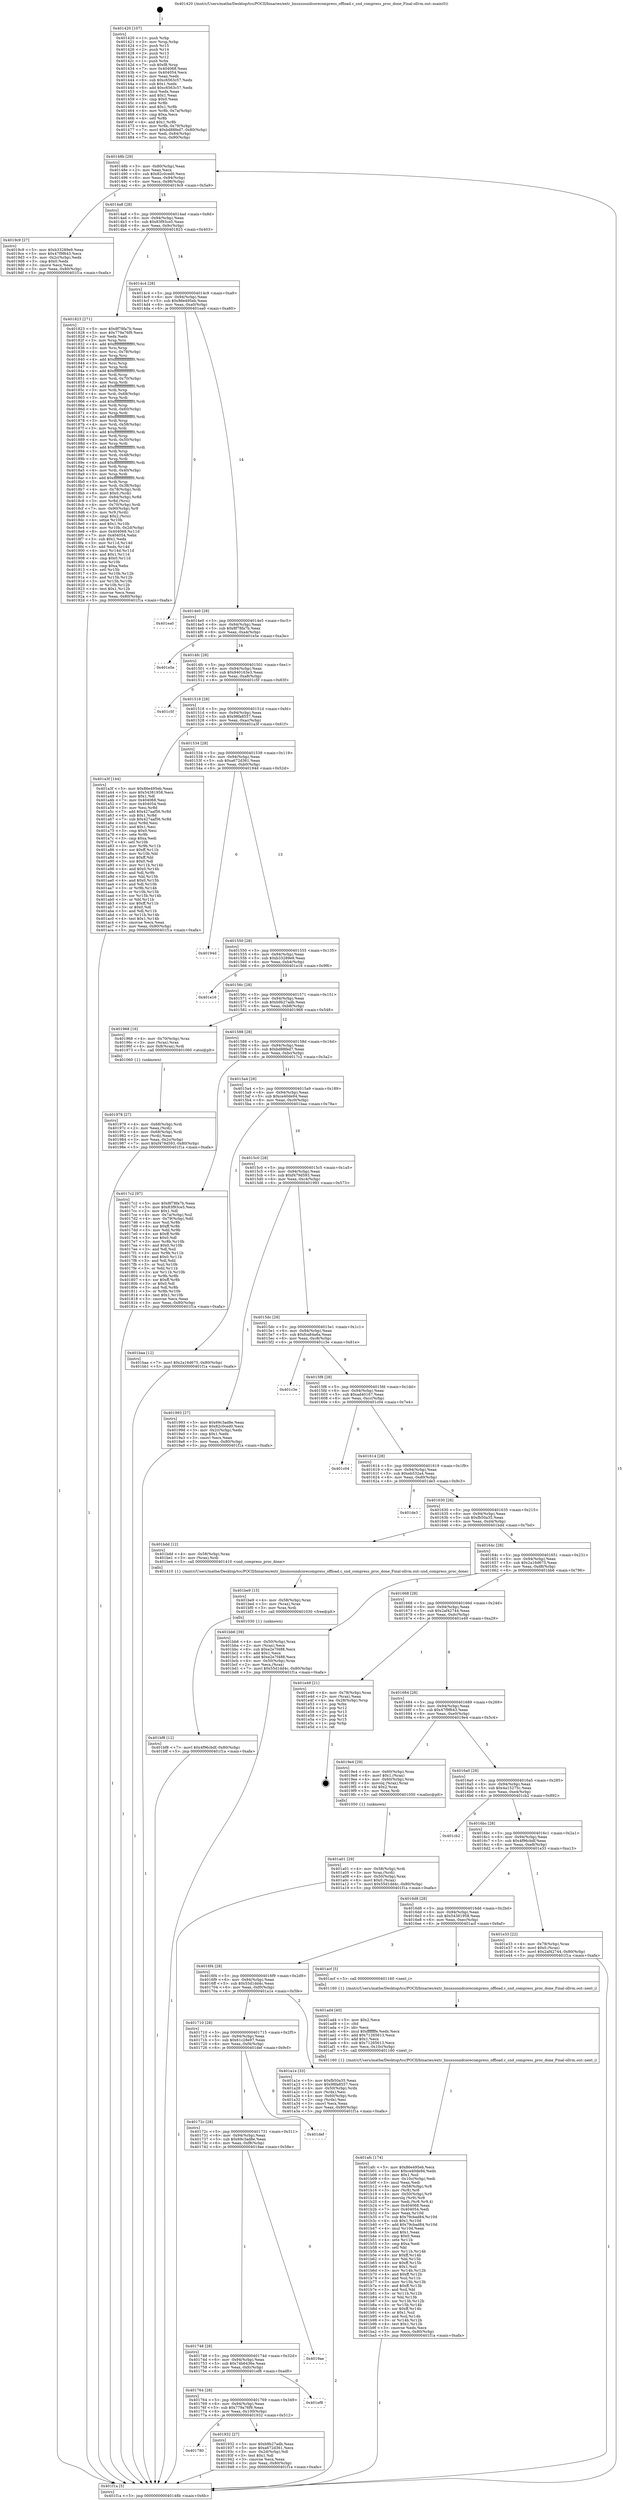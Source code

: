 digraph "0x401420" {
  label = "0x401420 (/mnt/c/Users/mathe/Desktop/tcc/POCII/binaries/extr_linuxsoundcorecompress_offload.c_snd_compress_proc_done_Final-ollvm.out::main(0))"
  labelloc = "t"
  node[shape=record]

  Entry [label="",width=0.3,height=0.3,shape=circle,fillcolor=black,style=filled]
  "0x40148b" [label="{
     0x40148b [29]\l
     | [instrs]\l
     &nbsp;&nbsp;0x40148b \<+3\>: mov -0x80(%rbp),%eax\l
     &nbsp;&nbsp;0x40148e \<+2\>: mov %eax,%ecx\l
     &nbsp;&nbsp;0x401490 \<+6\>: sub $0x82c0ced0,%ecx\l
     &nbsp;&nbsp;0x401496 \<+6\>: mov %eax,-0x94(%rbp)\l
     &nbsp;&nbsp;0x40149c \<+6\>: mov %ecx,-0x98(%rbp)\l
     &nbsp;&nbsp;0x4014a2 \<+6\>: je 00000000004019c9 \<main+0x5a9\>\l
  }"]
  "0x4019c9" [label="{
     0x4019c9 [27]\l
     | [instrs]\l
     &nbsp;&nbsp;0x4019c9 \<+5\>: mov $0xb33289e9,%eax\l
     &nbsp;&nbsp;0x4019ce \<+5\>: mov $0x47f9f643,%ecx\l
     &nbsp;&nbsp;0x4019d3 \<+3\>: mov -0x2c(%rbp),%edx\l
     &nbsp;&nbsp;0x4019d6 \<+3\>: cmp $0x0,%edx\l
     &nbsp;&nbsp;0x4019d9 \<+3\>: cmove %ecx,%eax\l
     &nbsp;&nbsp;0x4019dc \<+3\>: mov %eax,-0x80(%rbp)\l
     &nbsp;&nbsp;0x4019df \<+5\>: jmp 0000000000401f1a \<main+0xafa\>\l
  }"]
  "0x4014a8" [label="{
     0x4014a8 [28]\l
     | [instrs]\l
     &nbsp;&nbsp;0x4014a8 \<+5\>: jmp 00000000004014ad \<main+0x8d\>\l
     &nbsp;&nbsp;0x4014ad \<+6\>: mov -0x94(%rbp),%eax\l
     &nbsp;&nbsp;0x4014b3 \<+5\>: sub $0x83f93ce5,%eax\l
     &nbsp;&nbsp;0x4014b8 \<+6\>: mov %eax,-0x9c(%rbp)\l
     &nbsp;&nbsp;0x4014be \<+6\>: je 0000000000401823 \<main+0x403\>\l
  }"]
  Exit [label="",width=0.3,height=0.3,shape=circle,fillcolor=black,style=filled,peripheries=2]
  "0x401823" [label="{
     0x401823 [271]\l
     | [instrs]\l
     &nbsp;&nbsp;0x401823 \<+5\>: mov $0x8f78fa7b,%eax\l
     &nbsp;&nbsp;0x401828 \<+5\>: mov $0x779a76f9,%ecx\l
     &nbsp;&nbsp;0x40182d \<+2\>: xor %edx,%edx\l
     &nbsp;&nbsp;0x40182f \<+3\>: mov %rsp,%rsi\l
     &nbsp;&nbsp;0x401832 \<+4\>: add $0xfffffffffffffff0,%rsi\l
     &nbsp;&nbsp;0x401836 \<+3\>: mov %rsi,%rsp\l
     &nbsp;&nbsp;0x401839 \<+4\>: mov %rsi,-0x78(%rbp)\l
     &nbsp;&nbsp;0x40183d \<+3\>: mov %rsp,%rsi\l
     &nbsp;&nbsp;0x401840 \<+4\>: add $0xfffffffffffffff0,%rsi\l
     &nbsp;&nbsp;0x401844 \<+3\>: mov %rsi,%rsp\l
     &nbsp;&nbsp;0x401847 \<+3\>: mov %rsp,%rdi\l
     &nbsp;&nbsp;0x40184a \<+4\>: add $0xfffffffffffffff0,%rdi\l
     &nbsp;&nbsp;0x40184e \<+3\>: mov %rdi,%rsp\l
     &nbsp;&nbsp;0x401851 \<+4\>: mov %rdi,-0x70(%rbp)\l
     &nbsp;&nbsp;0x401855 \<+3\>: mov %rsp,%rdi\l
     &nbsp;&nbsp;0x401858 \<+4\>: add $0xfffffffffffffff0,%rdi\l
     &nbsp;&nbsp;0x40185c \<+3\>: mov %rdi,%rsp\l
     &nbsp;&nbsp;0x40185f \<+4\>: mov %rdi,-0x68(%rbp)\l
     &nbsp;&nbsp;0x401863 \<+3\>: mov %rsp,%rdi\l
     &nbsp;&nbsp;0x401866 \<+4\>: add $0xfffffffffffffff0,%rdi\l
     &nbsp;&nbsp;0x40186a \<+3\>: mov %rdi,%rsp\l
     &nbsp;&nbsp;0x40186d \<+4\>: mov %rdi,-0x60(%rbp)\l
     &nbsp;&nbsp;0x401871 \<+3\>: mov %rsp,%rdi\l
     &nbsp;&nbsp;0x401874 \<+4\>: add $0xfffffffffffffff0,%rdi\l
     &nbsp;&nbsp;0x401878 \<+3\>: mov %rdi,%rsp\l
     &nbsp;&nbsp;0x40187b \<+4\>: mov %rdi,-0x58(%rbp)\l
     &nbsp;&nbsp;0x40187f \<+3\>: mov %rsp,%rdi\l
     &nbsp;&nbsp;0x401882 \<+4\>: add $0xfffffffffffffff0,%rdi\l
     &nbsp;&nbsp;0x401886 \<+3\>: mov %rdi,%rsp\l
     &nbsp;&nbsp;0x401889 \<+4\>: mov %rdi,-0x50(%rbp)\l
     &nbsp;&nbsp;0x40188d \<+3\>: mov %rsp,%rdi\l
     &nbsp;&nbsp;0x401890 \<+4\>: add $0xfffffffffffffff0,%rdi\l
     &nbsp;&nbsp;0x401894 \<+3\>: mov %rdi,%rsp\l
     &nbsp;&nbsp;0x401897 \<+4\>: mov %rdi,-0x48(%rbp)\l
     &nbsp;&nbsp;0x40189b \<+3\>: mov %rsp,%rdi\l
     &nbsp;&nbsp;0x40189e \<+4\>: add $0xfffffffffffffff0,%rdi\l
     &nbsp;&nbsp;0x4018a2 \<+3\>: mov %rdi,%rsp\l
     &nbsp;&nbsp;0x4018a5 \<+4\>: mov %rdi,-0x40(%rbp)\l
     &nbsp;&nbsp;0x4018a9 \<+3\>: mov %rsp,%rdi\l
     &nbsp;&nbsp;0x4018ac \<+4\>: add $0xfffffffffffffff0,%rdi\l
     &nbsp;&nbsp;0x4018b0 \<+3\>: mov %rdi,%rsp\l
     &nbsp;&nbsp;0x4018b3 \<+4\>: mov %rdi,-0x38(%rbp)\l
     &nbsp;&nbsp;0x4018b7 \<+4\>: mov -0x78(%rbp),%rdi\l
     &nbsp;&nbsp;0x4018bb \<+6\>: movl $0x0,(%rdi)\l
     &nbsp;&nbsp;0x4018c1 \<+7\>: mov -0x84(%rbp),%r8d\l
     &nbsp;&nbsp;0x4018c8 \<+3\>: mov %r8d,(%rsi)\l
     &nbsp;&nbsp;0x4018cb \<+4\>: mov -0x70(%rbp),%rdi\l
     &nbsp;&nbsp;0x4018cf \<+7\>: mov -0x90(%rbp),%r9\l
     &nbsp;&nbsp;0x4018d6 \<+3\>: mov %r9,(%rdi)\l
     &nbsp;&nbsp;0x4018d9 \<+3\>: cmpl $0x2,(%rsi)\l
     &nbsp;&nbsp;0x4018dc \<+4\>: setne %r10b\l
     &nbsp;&nbsp;0x4018e0 \<+4\>: and $0x1,%r10b\l
     &nbsp;&nbsp;0x4018e4 \<+4\>: mov %r10b,-0x2d(%rbp)\l
     &nbsp;&nbsp;0x4018e8 \<+8\>: mov 0x404068,%r11d\l
     &nbsp;&nbsp;0x4018f0 \<+7\>: mov 0x404054,%ebx\l
     &nbsp;&nbsp;0x4018f7 \<+3\>: sub $0x1,%edx\l
     &nbsp;&nbsp;0x4018fa \<+3\>: mov %r11d,%r14d\l
     &nbsp;&nbsp;0x4018fd \<+3\>: add %edx,%r14d\l
     &nbsp;&nbsp;0x401900 \<+4\>: imul %r14d,%r11d\l
     &nbsp;&nbsp;0x401904 \<+4\>: and $0x1,%r11d\l
     &nbsp;&nbsp;0x401908 \<+4\>: cmp $0x0,%r11d\l
     &nbsp;&nbsp;0x40190c \<+4\>: sete %r10b\l
     &nbsp;&nbsp;0x401910 \<+3\>: cmp $0xa,%ebx\l
     &nbsp;&nbsp;0x401913 \<+4\>: setl %r15b\l
     &nbsp;&nbsp;0x401917 \<+3\>: mov %r10b,%r12b\l
     &nbsp;&nbsp;0x40191a \<+3\>: and %r15b,%r12b\l
     &nbsp;&nbsp;0x40191d \<+3\>: xor %r15b,%r10b\l
     &nbsp;&nbsp;0x401920 \<+3\>: or %r10b,%r12b\l
     &nbsp;&nbsp;0x401923 \<+4\>: test $0x1,%r12b\l
     &nbsp;&nbsp;0x401927 \<+3\>: cmovne %ecx,%eax\l
     &nbsp;&nbsp;0x40192a \<+3\>: mov %eax,-0x80(%rbp)\l
     &nbsp;&nbsp;0x40192d \<+5\>: jmp 0000000000401f1a \<main+0xafa\>\l
  }"]
  "0x4014c4" [label="{
     0x4014c4 [28]\l
     | [instrs]\l
     &nbsp;&nbsp;0x4014c4 \<+5\>: jmp 00000000004014c9 \<main+0xa9\>\l
     &nbsp;&nbsp;0x4014c9 \<+6\>: mov -0x94(%rbp),%eax\l
     &nbsp;&nbsp;0x4014cf \<+5\>: sub $0x86e495eb,%eax\l
     &nbsp;&nbsp;0x4014d4 \<+6\>: mov %eax,-0xa0(%rbp)\l
     &nbsp;&nbsp;0x4014da \<+6\>: je 0000000000401ea0 \<main+0xa80\>\l
  }"]
  "0x401bf8" [label="{
     0x401bf8 [12]\l
     | [instrs]\l
     &nbsp;&nbsp;0x401bf8 \<+7\>: movl $0x4f96cbdf,-0x80(%rbp)\l
     &nbsp;&nbsp;0x401bff \<+5\>: jmp 0000000000401f1a \<main+0xafa\>\l
  }"]
  "0x401ea0" [label="{
     0x401ea0\l
  }", style=dashed]
  "0x4014e0" [label="{
     0x4014e0 [28]\l
     | [instrs]\l
     &nbsp;&nbsp;0x4014e0 \<+5\>: jmp 00000000004014e5 \<main+0xc5\>\l
     &nbsp;&nbsp;0x4014e5 \<+6\>: mov -0x94(%rbp),%eax\l
     &nbsp;&nbsp;0x4014eb \<+5\>: sub $0x8f78fa7b,%eax\l
     &nbsp;&nbsp;0x4014f0 \<+6\>: mov %eax,-0xa4(%rbp)\l
     &nbsp;&nbsp;0x4014f6 \<+6\>: je 0000000000401e5e \<main+0xa3e\>\l
  }"]
  "0x401be9" [label="{
     0x401be9 [15]\l
     | [instrs]\l
     &nbsp;&nbsp;0x401be9 \<+4\>: mov -0x58(%rbp),%rax\l
     &nbsp;&nbsp;0x401bed \<+3\>: mov (%rax),%rax\l
     &nbsp;&nbsp;0x401bf0 \<+3\>: mov %rax,%rdi\l
     &nbsp;&nbsp;0x401bf3 \<+5\>: call 0000000000401030 \<free@plt\>\l
     | [calls]\l
     &nbsp;&nbsp;0x401030 \{1\} (unknown)\l
  }"]
  "0x401e5e" [label="{
     0x401e5e\l
  }", style=dashed]
  "0x4014fc" [label="{
     0x4014fc [28]\l
     | [instrs]\l
     &nbsp;&nbsp;0x4014fc \<+5\>: jmp 0000000000401501 \<main+0xe1\>\l
     &nbsp;&nbsp;0x401501 \<+6\>: mov -0x94(%rbp),%eax\l
     &nbsp;&nbsp;0x401507 \<+5\>: sub $0x940163e3,%eax\l
     &nbsp;&nbsp;0x40150c \<+6\>: mov %eax,-0xa8(%rbp)\l
     &nbsp;&nbsp;0x401512 \<+6\>: je 0000000000401c5f \<main+0x83f\>\l
  }"]
  "0x401afc" [label="{
     0x401afc [174]\l
     | [instrs]\l
     &nbsp;&nbsp;0x401afc \<+5\>: mov $0x86e495eb,%ecx\l
     &nbsp;&nbsp;0x401b01 \<+5\>: mov $0xce40de94,%edx\l
     &nbsp;&nbsp;0x401b06 \<+3\>: mov $0x1,%sil\l
     &nbsp;&nbsp;0x401b09 \<+6\>: mov -0x10c(%rbp),%edi\l
     &nbsp;&nbsp;0x401b0f \<+3\>: imul %eax,%edi\l
     &nbsp;&nbsp;0x401b12 \<+4\>: mov -0x58(%rbp),%r8\l
     &nbsp;&nbsp;0x401b16 \<+3\>: mov (%r8),%r8\l
     &nbsp;&nbsp;0x401b19 \<+4\>: mov -0x50(%rbp),%r9\l
     &nbsp;&nbsp;0x401b1d \<+3\>: movslq (%r9),%r9\l
     &nbsp;&nbsp;0x401b20 \<+4\>: mov %edi,(%r8,%r9,4)\l
     &nbsp;&nbsp;0x401b24 \<+7\>: mov 0x404068,%eax\l
     &nbsp;&nbsp;0x401b2b \<+7\>: mov 0x404054,%edi\l
     &nbsp;&nbsp;0x401b32 \<+3\>: mov %eax,%r10d\l
     &nbsp;&nbsp;0x401b35 \<+7\>: sub $0x79cbad84,%r10d\l
     &nbsp;&nbsp;0x401b3c \<+4\>: sub $0x1,%r10d\l
     &nbsp;&nbsp;0x401b40 \<+7\>: add $0x79cbad84,%r10d\l
     &nbsp;&nbsp;0x401b47 \<+4\>: imul %r10d,%eax\l
     &nbsp;&nbsp;0x401b4b \<+3\>: and $0x1,%eax\l
     &nbsp;&nbsp;0x401b4e \<+3\>: cmp $0x0,%eax\l
     &nbsp;&nbsp;0x401b51 \<+4\>: sete %r11b\l
     &nbsp;&nbsp;0x401b55 \<+3\>: cmp $0xa,%edi\l
     &nbsp;&nbsp;0x401b58 \<+3\>: setl %bl\l
     &nbsp;&nbsp;0x401b5b \<+3\>: mov %r11b,%r14b\l
     &nbsp;&nbsp;0x401b5e \<+4\>: xor $0xff,%r14b\l
     &nbsp;&nbsp;0x401b62 \<+3\>: mov %bl,%r15b\l
     &nbsp;&nbsp;0x401b65 \<+4\>: xor $0xff,%r15b\l
     &nbsp;&nbsp;0x401b69 \<+4\>: xor $0x1,%sil\l
     &nbsp;&nbsp;0x401b6d \<+3\>: mov %r14b,%r12b\l
     &nbsp;&nbsp;0x401b70 \<+4\>: and $0xff,%r12b\l
     &nbsp;&nbsp;0x401b74 \<+3\>: and %sil,%r11b\l
     &nbsp;&nbsp;0x401b77 \<+3\>: mov %r15b,%r13b\l
     &nbsp;&nbsp;0x401b7a \<+4\>: and $0xff,%r13b\l
     &nbsp;&nbsp;0x401b7e \<+3\>: and %sil,%bl\l
     &nbsp;&nbsp;0x401b81 \<+3\>: or %r11b,%r12b\l
     &nbsp;&nbsp;0x401b84 \<+3\>: or %bl,%r13b\l
     &nbsp;&nbsp;0x401b87 \<+3\>: xor %r13b,%r12b\l
     &nbsp;&nbsp;0x401b8a \<+3\>: or %r15b,%r14b\l
     &nbsp;&nbsp;0x401b8d \<+4\>: xor $0xff,%r14b\l
     &nbsp;&nbsp;0x401b91 \<+4\>: or $0x1,%sil\l
     &nbsp;&nbsp;0x401b95 \<+3\>: and %sil,%r14b\l
     &nbsp;&nbsp;0x401b98 \<+3\>: or %r14b,%r12b\l
     &nbsp;&nbsp;0x401b9b \<+4\>: test $0x1,%r12b\l
     &nbsp;&nbsp;0x401b9f \<+3\>: cmovne %edx,%ecx\l
     &nbsp;&nbsp;0x401ba2 \<+3\>: mov %ecx,-0x80(%rbp)\l
     &nbsp;&nbsp;0x401ba5 \<+5\>: jmp 0000000000401f1a \<main+0xafa\>\l
  }"]
  "0x401c5f" [label="{
     0x401c5f\l
  }", style=dashed]
  "0x401518" [label="{
     0x401518 [28]\l
     | [instrs]\l
     &nbsp;&nbsp;0x401518 \<+5\>: jmp 000000000040151d \<main+0xfd\>\l
     &nbsp;&nbsp;0x40151d \<+6\>: mov -0x94(%rbp),%eax\l
     &nbsp;&nbsp;0x401523 \<+5\>: sub $0x98fa8557,%eax\l
     &nbsp;&nbsp;0x401528 \<+6\>: mov %eax,-0xac(%rbp)\l
     &nbsp;&nbsp;0x40152e \<+6\>: je 0000000000401a3f \<main+0x61f\>\l
  }"]
  "0x401ad4" [label="{
     0x401ad4 [40]\l
     | [instrs]\l
     &nbsp;&nbsp;0x401ad4 \<+5\>: mov $0x2,%ecx\l
     &nbsp;&nbsp;0x401ad9 \<+1\>: cltd\l
     &nbsp;&nbsp;0x401ada \<+2\>: idiv %ecx\l
     &nbsp;&nbsp;0x401adc \<+6\>: imul $0xfffffffe,%edx,%ecx\l
     &nbsp;&nbsp;0x401ae2 \<+6\>: add $0x71265613,%ecx\l
     &nbsp;&nbsp;0x401ae8 \<+3\>: add $0x1,%ecx\l
     &nbsp;&nbsp;0x401aeb \<+6\>: sub $0x71265613,%ecx\l
     &nbsp;&nbsp;0x401af1 \<+6\>: mov %ecx,-0x10c(%rbp)\l
     &nbsp;&nbsp;0x401af7 \<+5\>: call 0000000000401160 \<next_i\>\l
     | [calls]\l
     &nbsp;&nbsp;0x401160 \{1\} (/mnt/c/Users/mathe/Desktop/tcc/POCII/binaries/extr_linuxsoundcorecompress_offload.c_snd_compress_proc_done_Final-ollvm.out::next_i)\l
  }"]
  "0x401a3f" [label="{
     0x401a3f [144]\l
     | [instrs]\l
     &nbsp;&nbsp;0x401a3f \<+5\>: mov $0x86e495eb,%eax\l
     &nbsp;&nbsp;0x401a44 \<+5\>: mov $0x54381958,%ecx\l
     &nbsp;&nbsp;0x401a49 \<+2\>: mov $0x1,%dl\l
     &nbsp;&nbsp;0x401a4b \<+7\>: mov 0x404068,%esi\l
     &nbsp;&nbsp;0x401a52 \<+7\>: mov 0x404054,%edi\l
     &nbsp;&nbsp;0x401a59 \<+3\>: mov %esi,%r8d\l
     &nbsp;&nbsp;0x401a5c \<+7\>: add $0x427aaf56,%r8d\l
     &nbsp;&nbsp;0x401a63 \<+4\>: sub $0x1,%r8d\l
     &nbsp;&nbsp;0x401a67 \<+7\>: sub $0x427aaf56,%r8d\l
     &nbsp;&nbsp;0x401a6e \<+4\>: imul %r8d,%esi\l
     &nbsp;&nbsp;0x401a72 \<+3\>: and $0x1,%esi\l
     &nbsp;&nbsp;0x401a75 \<+3\>: cmp $0x0,%esi\l
     &nbsp;&nbsp;0x401a78 \<+4\>: sete %r9b\l
     &nbsp;&nbsp;0x401a7c \<+3\>: cmp $0xa,%edi\l
     &nbsp;&nbsp;0x401a7f \<+4\>: setl %r10b\l
     &nbsp;&nbsp;0x401a83 \<+3\>: mov %r9b,%r11b\l
     &nbsp;&nbsp;0x401a86 \<+4\>: xor $0xff,%r11b\l
     &nbsp;&nbsp;0x401a8a \<+3\>: mov %r10b,%bl\l
     &nbsp;&nbsp;0x401a8d \<+3\>: xor $0xff,%bl\l
     &nbsp;&nbsp;0x401a90 \<+3\>: xor $0x0,%dl\l
     &nbsp;&nbsp;0x401a93 \<+3\>: mov %r11b,%r14b\l
     &nbsp;&nbsp;0x401a96 \<+4\>: and $0x0,%r14b\l
     &nbsp;&nbsp;0x401a9a \<+3\>: and %dl,%r9b\l
     &nbsp;&nbsp;0x401a9d \<+3\>: mov %bl,%r15b\l
     &nbsp;&nbsp;0x401aa0 \<+4\>: and $0x0,%r15b\l
     &nbsp;&nbsp;0x401aa4 \<+3\>: and %dl,%r10b\l
     &nbsp;&nbsp;0x401aa7 \<+3\>: or %r9b,%r14b\l
     &nbsp;&nbsp;0x401aaa \<+3\>: or %r10b,%r15b\l
     &nbsp;&nbsp;0x401aad \<+3\>: xor %r15b,%r14b\l
     &nbsp;&nbsp;0x401ab0 \<+3\>: or %bl,%r11b\l
     &nbsp;&nbsp;0x401ab3 \<+4\>: xor $0xff,%r11b\l
     &nbsp;&nbsp;0x401ab7 \<+3\>: or $0x0,%dl\l
     &nbsp;&nbsp;0x401aba \<+3\>: and %dl,%r11b\l
     &nbsp;&nbsp;0x401abd \<+3\>: or %r11b,%r14b\l
     &nbsp;&nbsp;0x401ac0 \<+4\>: test $0x1,%r14b\l
     &nbsp;&nbsp;0x401ac4 \<+3\>: cmovne %ecx,%eax\l
     &nbsp;&nbsp;0x401ac7 \<+3\>: mov %eax,-0x80(%rbp)\l
     &nbsp;&nbsp;0x401aca \<+5\>: jmp 0000000000401f1a \<main+0xafa\>\l
  }"]
  "0x401534" [label="{
     0x401534 [28]\l
     | [instrs]\l
     &nbsp;&nbsp;0x401534 \<+5\>: jmp 0000000000401539 \<main+0x119\>\l
     &nbsp;&nbsp;0x401539 \<+6\>: mov -0x94(%rbp),%eax\l
     &nbsp;&nbsp;0x40153f \<+5\>: sub $0xa672d361,%eax\l
     &nbsp;&nbsp;0x401544 \<+6\>: mov %eax,-0xb0(%rbp)\l
     &nbsp;&nbsp;0x40154a \<+6\>: je 000000000040194d \<main+0x52d\>\l
  }"]
  "0x401a01" [label="{
     0x401a01 [29]\l
     | [instrs]\l
     &nbsp;&nbsp;0x401a01 \<+4\>: mov -0x58(%rbp),%rdi\l
     &nbsp;&nbsp;0x401a05 \<+3\>: mov %rax,(%rdi)\l
     &nbsp;&nbsp;0x401a08 \<+4\>: mov -0x50(%rbp),%rax\l
     &nbsp;&nbsp;0x401a0c \<+6\>: movl $0x0,(%rax)\l
     &nbsp;&nbsp;0x401a12 \<+7\>: movl $0x55d1dd4c,-0x80(%rbp)\l
     &nbsp;&nbsp;0x401a19 \<+5\>: jmp 0000000000401f1a \<main+0xafa\>\l
  }"]
  "0x40194d" [label="{
     0x40194d\l
  }", style=dashed]
  "0x401550" [label="{
     0x401550 [28]\l
     | [instrs]\l
     &nbsp;&nbsp;0x401550 \<+5\>: jmp 0000000000401555 \<main+0x135\>\l
     &nbsp;&nbsp;0x401555 \<+6\>: mov -0x94(%rbp),%eax\l
     &nbsp;&nbsp;0x40155b \<+5\>: sub $0xb33289e9,%eax\l
     &nbsp;&nbsp;0x401560 \<+6\>: mov %eax,-0xb4(%rbp)\l
     &nbsp;&nbsp;0x401566 \<+6\>: je 0000000000401e16 \<main+0x9f6\>\l
  }"]
  "0x401978" [label="{
     0x401978 [27]\l
     | [instrs]\l
     &nbsp;&nbsp;0x401978 \<+4\>: mov -0x68(%rbp),%rdi\l
     &nbsp;&nbsp;0x40197c \<+2\>: mov %eax,(%rdi)\l
     &nbsp;&nbsp;0x40197e \<+4\>: mov -0x68(%rbp),%rdi\l
     &nbsp;&nbsp;0x401982 \<+2\>: mov (%rdi),%eax\l
     &nbsp;&nbsp;0x401984 \<+3\>: mov %eax,-0x2c(%rbp)\l
     &nbsp;&nbsp;0x401987 \<+7\>: movl $0xf479d593,-0x80(%rbp)\l
     &nbsp;&nbsp;0x40198e \<+5\>: jmp 0000000000401f1a \<main+0xafa\>\l
  }"]
  "0x401e16" [label="{
     0x401e16\l
  }", style=dashed]
  "0x40156c" [label="{
     0x40156c [28]\l
     | [instrs]\l
     &nbsp;&nbsp;0x40156c \<+5\>: jmp 0000000000401571 \<main+0x151\>\l
     &nbsp;&nbsp;0x401571 \<+6\>: mov -0x94(%rbp),%eax\l
     &nbsp;&nbsp;0x401577 \<+5\>: sub $0xb9b27adb,%eax\l
     &nbsp;&nbsp;0x40157c \<+6\>: mov %eax,-0xb8(%rbp)\l
     &nbsp;&nbsp;0x401582 \<+6\>: je 0000000000401968 \<main+0x548\>\l
  }"]
  "0x401780" [label="{
     0x401780\l
  }", style=dashed]
  "0x401968" [label="{
     0x401968 [16]\l
     | [instrs]\l
     &nbsp;&nbsp;0x401968 \<+4\>: mov -0x70(%rbp),%rax\l
     &nbsp;&nbsp;0x40196c \<+3\>: mov (%rax),%rax\l
     &nbsp;&nbsp;0x40196f \<+4\>: mov 0x8(%rax),%rdi\l
     &nbsp;&nbsp;0x401973 \<+5\>: call 0000000000401060 \<atoi@plt\>\l
     | [calls]\l
     &nbsp;&nbsp;0x401060 \{1\} (unknown)\l
  }"]
  "0x401588" [label="{
     0x401588 [28]\l
     | [instrs]\l
     &nbsp;&nbsp;0x401588 \<+5\>: jmp 000000000040158d \<main+0x16d\>\l
     &nbsp;&nbsp;0x40158d \<+6\>: mov -0x94(%rbp),%eax\l
     &nbsp;&nbsp;0x401593 \<+5\>: sub $0xbd88fed7,%eax\l
     &nbsp;&nbsp;0x401598 \<+6\>: mov %eax,-0xbc(%rbp)\l
     &nbsp;&nbsp;0x40159e \<+6\>: je 00000000004017c2 \<main+0x3a2\>\l
  }"]
  "0x401932" [label="{
     0x401932 [27]\l
     | [instrs]\l
     &nbsp;&nbsp;0x401932 \<+5\>: mov $0xb9b27adb,%eax\l
     &nbsp;&nbsp;0x401937 \<+5\>: mov $0xa672d361,%ecx\l
     &nbsp;&nbsp;0x40193c \<+3\>: mov -0x2d(%rbp),%dl\l
     &nbsp;&nbsp;0x40193f \<+3\>: test $0x1,%dl\l
     &nbsp;&nbsp;0x401942 \<+3\>: cmovne %ecx,%eax\l
     &nbsp;&nbsp;0x401945 \<+3\>: mov %eax,-0x80(%rbp)\l
     &nbsp;&nbsp;0x401948 \<+5\>: jmp 0000000000401f1a \<main+0xafa\>\l
  }"]
  "0x4017c2" [label="{
     0x4017c2 [97]\l
     | [instrs]\l
     &nbsp;&nbsp;0x4017c2 \<+5\>: mov $0x8f78fa7b,%eax\l
     &nbsp;&nbsp;0x4017c7 \<+5\>: mov $0x83f93ce5,%ecx\l
     &nbsp;&nbsp;0x4017cc \<+2\>: mov $0x1,%dl\l
     &nbsp;&nbsp;0x4017ce \<+4\>: mov -0x7a(%rbp),%sil\l
     &nbsp;&nbsp;0x4017d2 \<+4\>: mov -0x79(%rbp),%dil\l
     &nbsp;&nbsp;0x4017d6 \<+3\>: mov %sil,%r8b\l
     &nbsp;&nbsp;0x4017d9 \<+4\>: xor $0xff,%r8b\l
     &nbsp;&nbsp;0x4017dd \<+3\>: mov %dil,%r9b\l
     &nbsp;&nbsp;0x4017e0 \<+4\>: xor $0xff,%r9b\l
     &nbsp;&nbsp;0x4017e4 \<+3\>: xor $0x0,%dl\l
     &nbsp;&nbsp;0x4017e7 \<+3\>: mov %r8b,%r10b\l
     &nbsp;&nbsp;0x4017ea \<+4\>: and $0x0,%r10b\l
     &nbsp;&nbsp;0x4017ee \<+3\>: and %dl,%sil\l
     &nbsp;&nbsp;0x4017f1 \<+3\>: mov %r9b,%r11b\l
     &nbsp;&nbsp;0x4017f4 \<+4\>: and $0x0,%r11b\l
     &nbsp;&nbsp;0x4017f8 \<+3\>: and %dl,%dil\l
     &nbsp;&nbsp;0x4017fb \<+3\>: or %sil,%r10b\l
     &nbsp;&nbsp;0x4017fe \<+3\>: or %dil,%r11b\l
     &nbsp;&nbsp;0x401801 \<+3\>: xor %r11b,%r10b\l
     &nbsp;&nbsp;0x401804 \<+3\>: or %r9b,%r8b\l
     &nbsp;&nbsp;0x401807 \<+4\>: xor $0xff,%r8b\l
     &nbsp;&nbsp;0x40180b \<+3\>: or $0x0,%dl\l
     &nbsp;&nbsp;0x40180e \<+3\>: and %dl,%r8b\l
     &nbsp;&nbsp;0x401811 \<+3\>: or %r8b,%r10b\l
     &nbsp;&nbsp;0x401814 \<+4\>: test $0x1,%r10b\l
     &nbsp;&nbsp;0x401818 \<+3\>: cmovne %ecx,%eax\l
     &nbsp;&nbsp;0x40181b \<+3\>: mov %eax,-0x80(%rbp)\l
     &nbsp;&nbsp;0x40181e \<+5\>: jmp 0000000000401f1a \<main+0xafa\>\l
  }"]
  "0x4015a4" [label="{
     0x4015a4 [28]\l
     | [instrs]\l
     &nbsp;&nbsp;0x4015a4 \<+5\>: jmp 00000000004015a9 \<main+0x189\>\l
     &nbsp;&nbsp;0x4015a9 \<+6\>: mov -0x94(%rbp),%eax\l
     &nbsp;&nbsp;0x4015af \<+5\>: sub $0xce40de94,%eax\l
     &nbsp;&nbsp;0x4015b4 \<+6\>: mov %eax,-0xc0(%rbp)\l
     &nbsp;&nbsp;0x4015ba \<+6\>: je 0000000000401baa \<main+0x78a\>\l
  }"]
  "0x401f1a" [label="{
     0x401f1a [5]\l
     | [instrs]\l
     &nbsp;&nbsp;0x401f1a \<+5\>: jmp 000000000040148b \<main+0x6b\>\l
  }"]
  "0x401420" [label="{
     0x401420 [107]\l
     | [instrs]\l
     &nbsp;&nbsp;0x401420 \<+1\>: push %rbp\l
     &nbsp;&nbsp;0x401421 \<+3\>: mov %rsp,%rbp\l
     &nbsp;&nbsp;0x401424 \<+2\>: push %r15\l
     &nbsp;&nbsp;0x401426 \<+2\>: push %r14\l
     &nbsp;&nbsp;0x401428 \<+2\>: push %r13\l
     &nbsp;&nbsp;0x40142a \<+2\>: push %r12\l
     &nbsp;&nbsp;0x40142c \<+1\>: push %rbx\l
     &nbsp;&nbsp;0x40142d \<+7\>: sub $0xf8,%rsp\l
     &nbsp;&nbsp;0x401434 \<+7\>: mov 0x404068,%eax\l
     &nbsp;&nbsp;0x40143b \<+7\>: mov 0x404054,%ecx\l
     &nbsp;&nbsp;0x401442 \<+2\>: mov %eax,%edx\l
     &nbsp;&nbsp;0x401444 \<+6\>: sub $0xc6563c57,%edx\l
     &nbsp;&nbsp;0x40144a \<+3\>: sub $0x1,%edx\l
     &nbsp;&nbsp;0x40144d \<+6\>: add $0xc6563c57,%edx\l
     &nbsp;&nbsp;0x401453 \<+3\>: imul %edx,%eax\l
     &nbsp;&nbsp;0x401456 \<+3\>: and $0x1,%eax\l
     &nbsp;&nbsp;0x401459 \<+3\>: cmp $0x0,%eax\l
     &nbsp;&nbsp;0x40145c \<+4\>: sete %r8b\l
     &nbsp;&nbsp;0x401460 \<+4\>: and $0x1,%r8b\l
     &nbsp;&nbsp;0x401464 \<+4\>: mov %r8b,-0x7a(%rbp)\l
     &nbsp;&nbsp;0x401468 \<+3\>: cmp $0xa,%ecx\l
     &nbsp;&nbsp;0x40146b \<+4\>: setl %r8b\l
     &nbsp;&nbsp;0x40146f \<+4\>: and $0x1,%r8b\l
     &nbsp;&nbsp;0x401473 \<+4\>: mov %r8b,-0x79(%rbp)\l
     &nbsp;&nbsp;0x401477 \<+7\>: movl $0xbd88fed7,-0x80(%rbp)\l
     &nbsp;&nbsp;0x40147e \<+6\>: mov %edi,-0x84(%rbp)\l
     &nbsp;&nbsp;0x401484 \<+7\>: mov %rsi,-0x90(%rbp)\l
  }"]
  "0x401764" [label="{
     0x401764 [28]\l
     | [instrs]\l
     &nbsp;&nbsp;0x401764 \<+5\>: jmp 0000000000401769 \<main+0x349\>\l
     &nbsp;&nbsp;0x401769 \<+6\>: mov -0x94(%rbp),%eax\l
     &nbsp;&nbsp;0x40176f \<+5\>: sub $0x779a76f9,%eax\l
     &nbsp;&nbsp;0x401774 \<+6\>: mov %eax,-0x100(%rbp)\l
     &nbsp;&nbsp;0x40177a \<+6\>: je 0000000000401932 \<main+0x512\>\l
  }"]
  "0x401ef8" [label="{
     0x401ef8\l
  }", style=dashed]
  "0x401baa" [label="{
     0x401baa [12]\l
     | [instrs]\l
     &nbsp;&nbsp;0x401baa \<+7\>: movl $0x2a16d675,-0x80(%rbp)\l
     &nbsp;&nbsp;0x401bb1 \<+5\>: jmp 0000000000401f1a \<main+0xafa\>\l
  }"]
  "0x4015c0" [label="{
     0x4015c0 [28]\l
     | [instrs]\l
     &nbsp;&nbsp;0x4015c0 \<+5\>: jmp 00000000004015c5 \<main+0x1a5\>\l
     &nbsp;&nbsp;0x4015c5 \<+6\>: mov -0x94(%rbp),%eax\l
     &nbsp;&nbsp;0x4015cb \<+5\>: sub $0xf479d593,%eax\l
     &nbsp;&nbsp;0x4015d0 \<+6\>: mov %eax,-0xc4(%rbp)\l
     &nbsp;&nbsp;0x4015d6 \<+6\>: je 0000000000401993 \<main+0x573\>\l
  }"]
  "0x401748" [label="{
     0x401748 [28]\l
     | [instrs]\l
     &nbsp;&nbsp;0x401748 \<+5\>: jmp 000000000040174d \<main+0x32d\>\l
     &nbsp;&nbsp;0x40174d \<+6\>: mov -0x94(%rbp),%eax\l
     &nbsp;&nbsp;0x401753 \<+5\>: sub $0x74b6436e,%eax\l
     &nbsp;&nbsp;0x401758 \<+6\>: mov %eax,-0xfc(%rbp)\l
     &nbsp;&nbsp;0x40175e \<+6\>: je 0000000000401ef8 \<main+0xad8\>\l
  }"]
  "0x401993" [label="{
     0x401993 [27]\l
     | [instrs]\l
     &nbsp;&nbsp;0x401993 \<+5\>: mov $0x69c3ad8e,%eax\l
     &nbsp;&nbsp;0x401998 \<+5\>: mov $0x82c0ced0,%ecx\l
     &nbsp;&nbsp;0x40199d \<+3\>: mov -0x2c(%rbp),%edx\l
     &nbsp;&nbsp;0x4019a0 \<+3\>: cmp $0x1,%edx\l
     &nbsp;&nbsp;0x4019a3 \<+3\>: cmovl %ecx,%eax\l
     &nbsp;&nbsp;0x4019a6 \<+3\>: mov %eax,-0x80(%rbp)\l
     &nbsp;&nbsp;0x4019a9 \<+5\>: jmp 0000000000401f1a \<main+0xafa\>\l
  }"]
  "0x4015dc" [label="{
     0x4015dc [28]\l
     | [instrs]\l
     &nbsp;&nbsp;0x4015dc \<+5\>: jmp 00000000004015e1 \<main+0x1c1\>\l
     &nbsp;&nbsp;0x4015e1 \<+6\>: mov -0x94(%rbp),%eax\l
     &nbsp;&nbsp;0x4015e7 \<+5\>: sub $0xfca84a6a,%eax\l
     &nbsp;&nbsp;0x4015ec \<+6\>: mov %eax,-0xc8(%rbp)\l
     &nbsp;&nbsp;0x4015f2 \<+6\>: je 0000000000401c3e \<main+0x81e\>\l
  }"]
  "0x4019ae" [label="{
     0x4019ae\l
  }", style=dashed]
  "0x401c3e" [label="{
     0x401c3e\l
  }", style=dashed]
  "0x4015f8" [label="{
     0x4015f8 [28]\l
     | [instrs]\l
     &nbsp;&nbsp;0x4015f8 \<+5\>: jmp 00000000004015fd \<main+0x1dd\>\l
     &nbsp;&nbsp;0x4015fd \<+6\>: mov -0x94(%rbp),%eax\l
     &nbsp;&nbsp;0x401603 \<+5\>: sub $0xad40167,%eax\l
     &nbsp;&nbsp;0x401608 \<+6\>: mov %eax,-0xcc(%rbp)\l
     &nbsp;&nbsp;0x40160e \<+6\>: je 0000000000401c04 \<main+0x7e4\>\l
  }"]
  "0x40172c" [label="{
     0x40172c [28]\l
     | [instrs]\l
     &nbsp;&nbsp;0x40172c \<+5\>: jmp 0000000000401731 \<main+0x311\>\l
     &nbsp;&nbsp;0x401731 \<+6\>: mov -0x94(%rbp),%eax\l
     &nbsp;&nbsp;0x401737 \<+5\>: sub $0x69c3ad8e,%eax\l
     &nbsp;&nbsp;0x40173c \<+6\>: mov %eax,-0xf8(%rbp)\l
     &nbsp;&nbsp;0x401742 \<+6\>: je 00000000004019ae \<main+0x58e\>\l
  }"]
  "0x401c04" [label="{
     0x401c04\l
  }", style=dashed]
  "0x401614" [label="{
     0x401614 [28]\l
     | [instrs]\l
     &nbsp;&nbsp;0x401614 \<+5\>: jmp 0000000000401619 \<main+0x1f9\>\l
     &nbsp;&nbsp;0x401619 \<+6\>: mov -0x94(%rbp),%eax\l
     &nbsp;&nbsp;0x40161f \<+5\>: sub $0xeb532a4,%eax\l
     &nbsp;&nbsp;0x401624 \<+6\>: mov %eax,-0xd0(%rbp)\l
     &nbsp;&nbsp;0x40162a \<+6\>: je 0000000000401de3 \<main+0x9c3\>\l
  }"]
  "0x401def" [label="{
     0x401def\l
  }", style=dashed]
  "0x401de3" [label="{
     0x401de3\l
  }", style=dashed]
  "0x401630" [label="{
     0x401630 [28]\l
     | [instrs]\l
     &nbsp;&nbsp;0x401630 \<+5\>: jmp 0000000000401635 \<main+0x215\>\l
     &nbsp;&nbsp;0x401635 \<+6\>: mov -0x94(%rbp),%eax\l
     &nbsp;&nbsp;0x40163b \<+5\>: sub $0xfb50a35,%eax\l
     &nbsp;&nbsp;0x401640 \<+6\>: mov %eax,-0xd4(%rbp)\l
     &nbsp;&nbsp;0x401646 \<+6\>: je 0000000000401bdd \<main+0x7bd\>\l
  }"]
  "0x401710" [label="{
     0x401710 [28]\l
     | [instrs]\l
     &nbsp;&nbsp;0x401710 \<+5\>: jmp 0000000000401715 \<main+0x2f5\>\l
     &nbsp;&nbsp;0x401715 \<+6\>: mov -0x94(%rbp),%eax\l
     &nbsp;&nbsp;0x40171b \<+5\>: sub $0x61c28e97,%eax\l
     &nbsp;&nbsp;0x401720 \<+6\>: mov %eax,-0xf4(%rbp)\l
     &nbsp;&nbsp;0x401726 \<+6\>: je 0000000000401def \<main+0x9cf\>\l
  }"]
  "0x401bdd" [label="{
     0x401bdd [12]\l
     | [instrs]\l
     &nbsp;&nbsp;0x401bdd \<+4\>: mov -0x58(%rbp),%rax\l
     &nbsp;&nbsp;0x401be1 \<+3\>: mov (%rax),%rdi\l
     &nbsp;&nbsp;0x401be4 \<+5\>: call 0000000000401410 \<snd_compress_proc_done\>\l
     | [calls]\l
     &nbsp;&nbsp;0x401410 \{1\} (/mnt/c/Users/mathe/Desktop/tcc/POCII/binaries/extr_linuxsoundcorecompress_offload.c_snd_compress_proc_done_Final-ollvm.out::snd_compress_proc_done)\l
  }"]
  "0x40164c" [label="{
     0x40164c [28]\l
     | [instrs]\l
     &nbsp;&nbsp;0x40164c \<+5\>: jmp 0000000000401651 \<main+0x231\>\l
     &nbsp;&nbsp;0x401651 \<+6\>: mov -0x94(%rbp),%eax\l
     &nbsp;&nbsp;0x401657 \<+5\>: sub $0x2a16d675,%eax\l
     &nbsp;&nbsp;0x40165c \<+6\>: mov %eax,-0xd8(%rbp)\l
     &nbsp;&nbsp;0x401662 \<+6\>: je 0000000000401bb6 \<main+0x796\>\l
  }"]
  "0x401a1e" [label="{
     0x401a1e [33]\l
     | [instrs]\l
     &nbsp;&nbsp;0x401a1e \<+5\>: mov $0xfb50a35,%eax\l
     &nbsp;&nbsp;0x401a23 \<+5\>: mov $0x98fa8557,%ecx\l
     &nbsp;&nbsp;0x401a28 \<+4\>: mov -0x50(%rbp),%rdx\l
     &nbsp;&nbsp;0x401a2c \<+2\>: mov (%rdx),%esi\l
     &nbsp;&nbsp;0x401a2e \<+4\>: mov -0x60(%rbp),%rdx\l
     &nbsp;&nbsp;0x401a32 \<+2\>: cmp (%rdx),%esi\l
     &nbsp;&nbsp;0x401a34 \<+3\>: cmovl %ecx,%eax\l
     &nbsp;&nbsp;0x401a37 \<+3\>: mov %eax,-0x80(%rbp)\l
     &nbsp;&nbsp;0x401a3a \<+5\>: jmp 0000000000401f1a \<main+0xafa\>\l
  }"]
  "0x401bb6" [label="{
     0x401bb6 [39]\l
     | [instrs]\l
     &nbsp;&nbsp;0x401bb6 \<+4\>: mov -0x50(%rbp),%rax\l
     &nbsp;&nbsp;0x401bba \<+2\>: mov (%rax),%ecx\l
     &nbsp;&nbsp;0x401bbc \<+6\>: sub $0xe2e7f488,%ecx\l
     &nbsp;&nbsp;0x401bc2 \<+3\>: add $0x1,%ecx\l
     &nbsp;&nbsp;0x401bc5 \<+6\>: add $0xe2e7f488,%ecx\l
     &nbsp;&nbsp;0x401bcb \<+4\>: mov -0x50(%rbp),%rax\l
     &nbsp;&nbsp;0x401bcf \<+2\>: mov %ecx,(%rax)\l
     &nbsp;&nbsp;0x401bd1 \<+7\>: movl $0x55d1dd4c,-0x80(%rbp)\l
     &nbsp;&nbsp;0x401bd8 \<+5\>: jmp 0000000000401f1a \<main+0xafa\>\l
  }"]
  "0x401668" [label="{
     0x401668 [28]\l
     | [instrs]\l
     &nbsp;&nbsp;0x401668 \<+5\>: jmp 000000000040166d \<main+0x24d\>\l
     &nbsp;&nbsp;0x40166d \<+6\>: mov -0x94(%rbp),%eax\l
     &nbsp;&nbsp;0x401673 \<+5\>: sub $0x2af42744,%eax\l
     &nbsp;&nbsp;0x401678 \<+6\>: mov %eax,-0xdc(%rbp)\l
     &nbsp;&nbsp;0x40167e \<+6\>: je 0000000000401e49 \<main+0xa29\>\l
  }"]
  "0x4016f4" [label="{
     0x4016f4 [28]\l
     | [instrs]\l
     &nbsp;&nbsp;0x4016f4 \<+5\>: jmp 00000000004016f9 \<main+0x2d9\>\l
     &nbsp;&nbsp;0x4016f9 \<+6\>: mov -0x94(%rbp),%eax\l
     &nbsp;&nbsp;0x4016ff \<+5\>: sub $0x55d1dd4c,%eax\l
     &nbsp;&nbsp;0x401704 \<+6\>: mov %eax,-0xf0(%rbp)\l
     &nbsp;&nbsp;0x40170a \<+6\>: je 0000000000401a1e \<main+0x5fe\>\l
  }"]
  "0x401e49" [label="{
     0x401e49 [21]\l
     | [instrs]\l
     &nbsp;&nbsp;0x401e49 \<+4\>: mov -0x78(%rbp),%rax\l
     &nbsp;&nbsp;0x401e4d \<+2\>: mov (%rax),%eax\l
     &nbsp;&nbsp;0x401e4f \<+4\>: lea -0x28(%rbp),%rsp\l
     &nbsp;&nbsp;0x401e53 \<+1\>: pop %rbx\l
     &nbsp;&nbsp;0x401e54 \<+2\>: pop %r12\l
     &nbsp;&nbsp;0x401e56 \<+2\>: pop %r13\l
     &nbsp;&nbsp;0x401e58 \<+2\>: pop %r14\l
     &nbsp;&nbsp;0x401e5a \<+2\>: pop %r15\l
     &nbsp;&nbsp;0x401e5c \<+1\>: pop %rbp\l
     &nbsp;&nbsp;0x401e5d \<+1\>: ret\l
  }"]
  "0x401684" [label="{
     0x401684 [28]\l
     | [instrs]\l
     &nbsp;&nbsp;0x401684 \<+5\>: jmp 0000000000401689 \<main+0x269\>\l
     &nbsp;&nbsp;0x401689 \<+6\>: mov -0x94(%rbp),%eax\l
     &nbsp;&nbsp;0x40168f \<+5\>: sub $0x47f9f643,%eax\l
     &nbsp;&nbsp;0x401694 \<+6\>: mov %eax,-0xe0(%rbp)\l
     &nbsp;&nbsp;0x40169a \<+6\>: je 00000000004019e4 \<main+0x5c4\>\l
  }"]
  "0x401acf" [label="{
     0x401acf [5]\l
     | [instrs]\l
     &nbsp;&nbsp;0x401acf \<+5\>: call 0000000000401160 \<next_i\>\l
     | [calls]\l
     &nbsp;&nbsp;0x401160 \{1\} (/mnt/c/Users/mathe/Desktop/tcc/POCII/binaries/extr_linuxsoundcorecompress_offload.c_snd_compress_proc_done_Final-ollvm.out::next_i)\l
  }"]
  "0x4019e4" [label="{
     0x4019e4 [29]\l
     | [instrs]\l
     &nbsp;&nbsp;0x4019e4 \<+4\>: mov -0x60(%rbp),%rax\l
     &nbsp;&nbsp;0x4019e8 \<+6\>: movl $0x1,(%rax)\l
     &nbsp;&nbsp;0x4019ee \<+4\>: mov -0x60(%rbp),%rax\l
     &nbsp;&nbsp;0x4019f2 \<+3\>: movslq (%rax),%rax\l
     &nbsp;&nbsp;0x4019f5 \<+4\>: shl $0x2,%rax\l
     &nbsp;&nbsp;0x4019f9 \<+3\>: mov %rax,%rdi\l
     &nbsp;&nbsp;0x4019fc \<+5\>: call 0000000000401050 \<malloc@plt\>\l
     | [calls]\l
     &nbsp;&nbsp;0x401050 \{1\} (unknown)\l
  }"]
  "0x4016a0" [label="{
     0x4016a0 [28]\l
     | [instrs]\l
     &nbsp;&nbsp;0x4016a0 \<+5\>: jmp 00000000004016a5 \<main+0x285\>\l
     &nbsp;&nbsp;0x4016a5 \<+6\>: mov -0x94(%rbp),%eax\l
     &nbsp;&nbsp;0x4016ab \<+5\>: sub $0x4a15275c,%eax\l
     &nbsp;&nbsp;0x4016b0 \<+6\>: mov %eax,-0xe4(%rbp)\l
     &nbsp;&nbsp;0x4016b6 \<+6\>: je 0000000000401cb2 \<main+0x892\>\l
  }"]
  "0x4016d8" [label="{
     0x4016d8 [28]\l
     | [instrs]\l
     &nbsp;&nbsp;0x4016d8 \<+5\>: jmp 00000000004016dd \<main+0x2bd\>\l
     &nbsp;&nbsp;0x4016dd \<+6\>: mov -0x94(%rbp),%eax\l
     &nbsp;&nbsp;0x4016e3 \<+5\>: sub $0x54381958,%eax\l
     &nbsp;&nbsp;0x4016e8 \<+6\>: mov %eax,-0xec(%rbp)\l
     &nbsp;&nbsp;0x4016ee \<+6\>: je 0000000000401acf \<main+0x6af\>\l
  }"]
  "0x401cb2" [label="{
     0x401cb2\l
  }", style=dashed]
  "0x4016bc" [label="{
     0x4016bc [28]\l
     | [instrs]\l
     &nbsp;&nbsp;0x4016bc \<+5\>: jmp 00000000004016c1 \<main+0x2a1\>\l
     &nbsp;&nbsp;0x4016c1 \<+6\>: mov -0x94(%rbp),%eax\l
     &nbsp;&nbsp;0x4016c7 \<+5\>: sub $0x4f96cbdf,%eax\l
     &nbsp;&nbsp;0x4016cc \<+6\>: mov %eax,-0xe8(%rbp)\l
     &nbsp;&nbsp;0x4016d2 \<+6\>: je 0000000000401e33 \<main+0xa13\>\l
  }"]
  "0x401e33" [label="{
     0x401e33 [22]\l
     | [instrs]\l
     &nbsp;&nbsp;0x401e33 \<+4\>: mov -0x78(%rbp),%rax\l
     &nbsp;&nbsp;0x401e37 \<+6\>: movl $0x0,(%rax)\l
     &nbsp;&nbsp;0x401e3d \<+7\>: movl $0x2af42744,-0x80(%rbp)\l
     &nbsp;&nbsp;0x401e44 \<+5\>: jmp 0000000000401f1a \<main+0xafa\>\l
  }"]
  Entry -> "0x401420" [label=" 1"]
  "0x40148b" -> "0x4019c9" [label=" 1"]
  "0x40148b" -> "0x4014a8" [label=" 15"]
  "0x401e49" -> Exit [label=" 1"]
  "0x4014a8" -> "0x401823" [label=" 1"]
  "0x4014a8" -> "0x4014c4" [label=" 14"]
  "0x401e33" -> "0x401f1a" [label=" 1"]
  "0x4014c4" -> "0x401ea0" [label=" 0"]
  "0x4014c4" -> "0x4014e0" [label=" 14"]
  "0x401bf8" -> "0x401f1a" [label=" 1"]
  "0x4014e0" -> "0x401e5e" [label=" 0"]
  "0x4014e0" -> "0x4014fc" [label=" 14"]
  "0x401be9" -> "0x401bf8" [label=" 1"]
  "0x4014fc" -> "0x401c5f" [label=" 0"]
  "0x4014fc" -> "0x401518" [label=" 14"]
  "0x401bdd" -> "0x401be9" [label=" 1"]
  "0x401518" -> "0x401a3f" [label=" 1"]
  "0x401518" -> "0x401534" [label=" 13"]
  "0x401bb6" -> "0x401f1a" [label=" 1"]
  "0x401534" -> "0x40194d" [label=" 0"]
  "0x401534" -> "0x401550" [label=" 13"]
  "0x401baa" -> "0x401f1a" [label=" 1"]
  "0x401550" -> "0x401e16" [label=" 0"]
  "0x401550" -> "0x40156c" [label=" 13"]
  "0x401afc" -> "0x401f1a" [label=" 1"]
  "0x40156c" -> "0x401968" [label=" 1"]
  "0x40156c" -> "0x401588" [label=" 12"]
  "0x401ad4" -> "0x401afc" [label=" 1"]
  "0x401588" -> "0x4017c2" [label=" 1"]
  "0x401588" -> "0x4015a4" [label=" 11"]
  "0x4017c2" -> "0x401f1a" [label=" 1"]
  "0x401420" -> "0x40148b" [label=" 1"]
  "0x401f1a" -> "0x40148b" [label=" 15"]
  "0x401acf" -> "0x401ad4" [label=" 1"]
  "0x401823" -> "0x401f1a" [label=" 1"]
  "0x401a1e" -> "0x401f1a" [label=" 2"]
  "0x4015a4" -> "0x401baa" [label=" 1"]
  "0x4015a4" -> "0x4015c0" [label=" 10"]
  "0x401a01" -> "0x401f1a" [label=" 1"]
  "0x4015c0" -> "0x401993" [label=" 1"]
  "0x4015c0" -> "0x4015dc" [label=" 9"]
  "0x4019c9" -> "0x401f1a" [label=" 1"]
  "0x4015dc" -> "0x401c3e" [label=" 0"]
  "0x4015dc" -> "0x4015f8" [label=" 9"]
  "0x401993" -> "0x401f1a" [label=" 1"]
  "0x4015f8" -> "0x401c04" [label=" 0"]
  "0x4015f8" -> "0x401614" [label=" 9"]
  "0x401968" -> "0x401978" [label=" 1"]
  "0x401614" -> "0x401de3" [label=" 0"]
  "0x401614" -> "0x401630" [label=" 9"]
  "0x401932" -> "0x401f1a" [label=" 1"]
  "0x401630" -> "0x401bdd" [label=" 1"]
  "0x401630" -> "0x40164c" [label=" 8"]
  "0x401764" -> "0x401932" [label=" 1"]
  "0x40164c" -> "0x401bb6" [label=" 1"]
  "0x40164c" -> "0x401668" [label=" 7"]
  "0x401a3f" -> "0x401f1a" [label=" 1"]
  "0x401668" -> "0x401e49" [label=" 1"]
  "0x401668" -> "0x401684" [label=" 6"]
  "0x401748" -> "0x401ef8" [label=" 0"]
  "0x401684" -> "0x4019e4" [label=" 1"]
  "0x401684" -> "0x4016a0" [label=" 5"]
  "0x4019e4" -> "0x401a01" [label=" 1"]
  "0x4016a0" -> "0x401cb2" [label=" 0"]
  "0x4016a0" -> "0x4016bc" [label=" 5"]
  "0x40172c" -> "0x4019ae" [label=" 0"]
  "0x4016bc" -> "0x401e33" [label=" 1"]
  "0x4016bc" -> "0x4016d8" [label=" 4"]
  "0x40172c" -> "0x401748" [label=" 1"]
  "0x4016d8" -> "0x401acf" [label=" 1"]
  "0x4016d8" -> "0x4016f4" [label=" 3"]
  "0x401748" -> "0x401764" [label=" 1"]
  "0x4016f4" -> "0x401a1e" [label=" 2"]
  "0x4016f4" -> "0x401710" [label=" 1"]
  "0x401764" -> "0x401780" [label=" 0"]
  "0x401710" -> "0x401def" [label=" 0"]
  "0x401710" -> "0x40172c" [label=" 1"]
  "0x401978" -> "0x401f1a" [label=" 1"]
}
